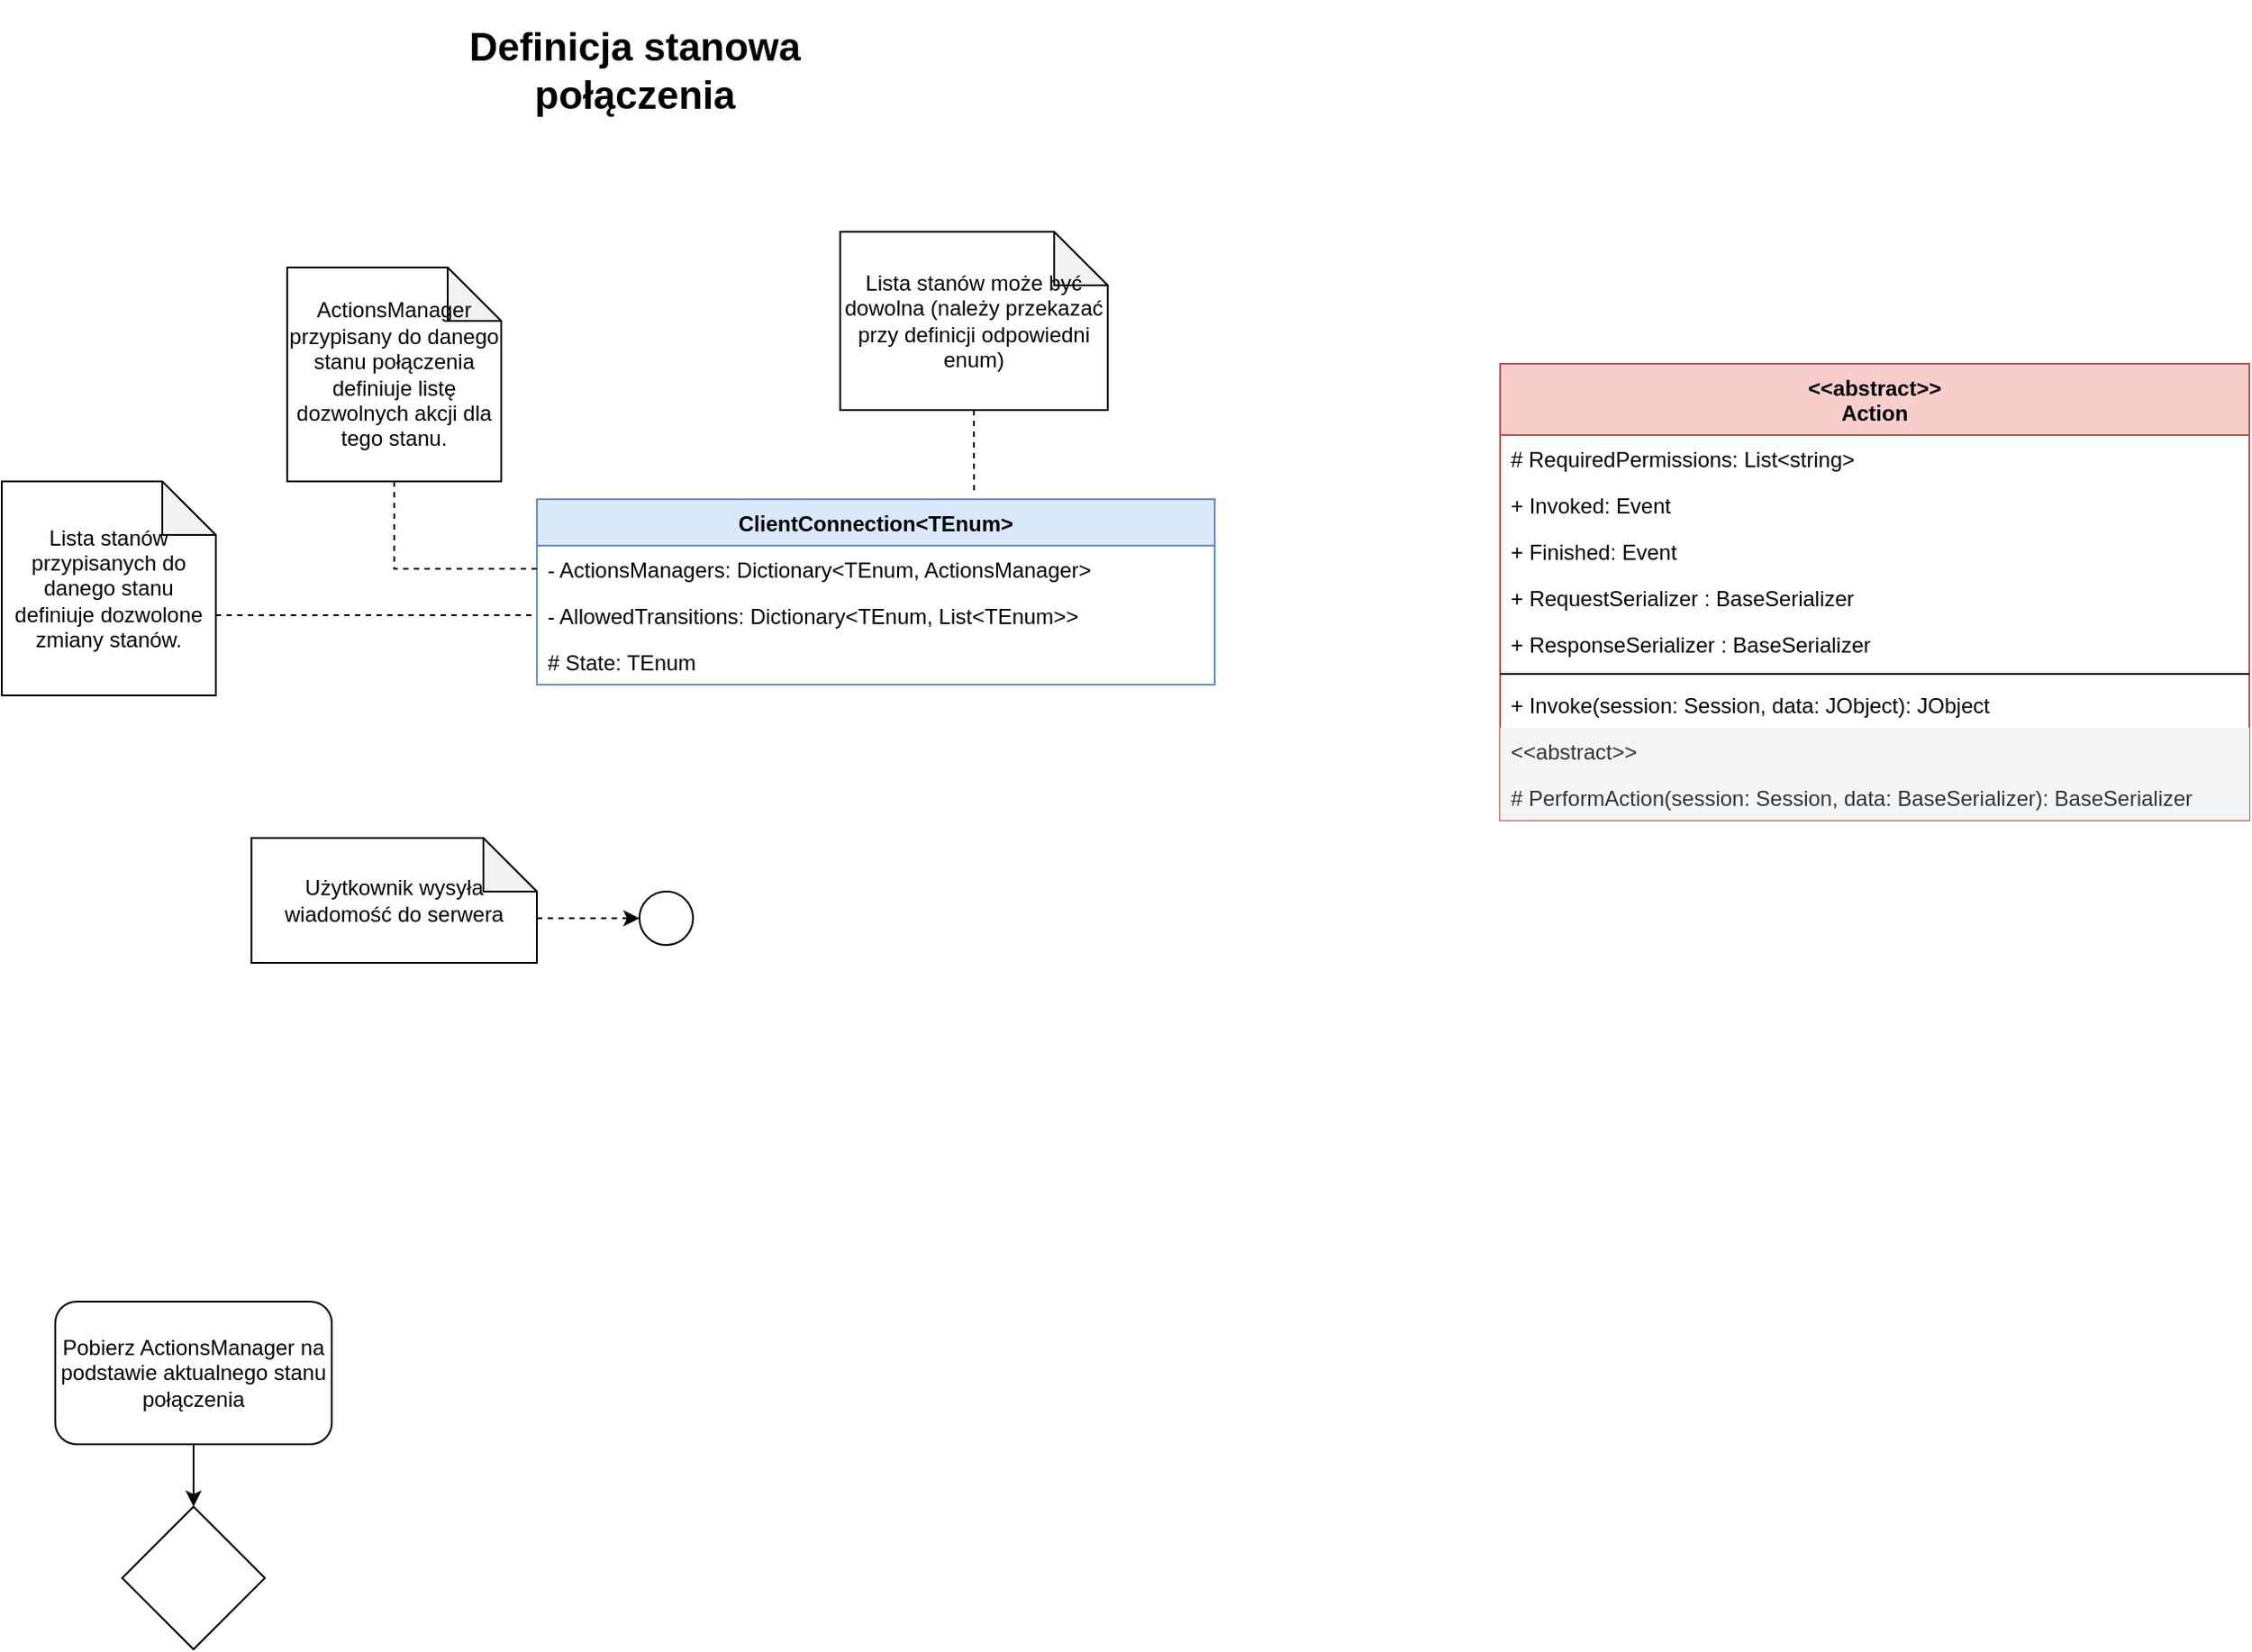 <mxfile version="13.10.8" type="device"><diagram id="qC6sXh2E-yP5nCaS-WRA" name="Page-1"><mxGraphModel dx="837" dy="669" grid="1" gridSize="10" guides="1" tooltips="1" connect="1" arrows="1" fold="1" page="1" pageScale="1" pageWidth="827" pageHeight="1169" math="0" shadow="0"><root><mxCell id="0"/><mxCell id="1" parent="0"/><mxCell id="N-cm59ixWJ2NA6jYM_2--1" value="&lt;b&gt;&lt;font style=&quot;font-size: 22px&quot;&gt;Definicja stanowa połączenia&lt;/font&gt;&lt;/b&gt;" style="text;html=1;strokeColor=none;fillColor=none;align=center;verticalAlign=middle;whiteSpace=wrap;rounded=0;" vertex="1" parent="1"><mxGeometry x="300" y="30" width="190" height="80" as="geometry"/></mxCell><mxCell id="N-cm59ixWJ2NA6jYM_2--6" value="ClientConnection&lt;TEnum&gt;" style="swimlane;fontStyle=1;align=center;verticalAlign=top;childLayout=stackLayout;horizontal=1;startSize=26;horizontalStack=0;resizeParent=1;resizeParentMax=0;resizeLast=0;collapsible=1;marginBottom=0;fillColor=#dae8fc;strokeColor=#6c8ebf;" vertex="1" parent="1"><mxGeometry x="340" y="310" width="380" height="104" as="geometry"/></mxCell><mxCell id="N-cm59ixWJ2NA6jYM_2--10" value="- ActionsManagers: Dictionary&lt;TEnum, ActionsManager&gt;" style="text;strokeColor=none;fillColor=none;align=left;verticalAlign=top;spacingLeft=4;spacingRight=4;overflow=hidden;rotatable=0;points=[[0,0.5],[1,0.5]];portConstraint=eastwest;" vertex="1" parent="N-cm59ixWJ2NA6jYM_2--6"><mxGeometry y="26" width="380" height="26" as="geometry"/></mxCell><mxCell id="N-cm59ixWJ2NA6jYM_2--34" value="- AllowedTransitions: Dictionary&lt;TEnum, List&lt;TEnum&gt;&gt;" style="text;strokeColor=none;fillColor=none;align=left;verticalAlign=top;spacingLeft=4;spacingRight=4;overflow=hidden;rotatable=0;points=[[0,0.5],[1,0.5]];portConstraint=eastwest;" vertex="1" parent="N-cm59ixWJ2NA6jYM_2--6"><mxGeometry y="52" width="380" height="26" as="geometry"/></mxCell><mxCell id="N-cm59ixWJ2NA6jYM_2--7" value="# State: TEnum" style="text;strokeColor=none;fillColor=none;align=left;verticalAlign=top;spacingLeft=4;spacingRight=4;overflow=hidden;rotatable=0;points=[[0,0.5],[1,0.5]];portConstraint=eastwest;" vertex="1" parent="N-cm59ixWJ2NA6jYM_2--6"><mxGeometry y="78" width="380" height="26" as="geometry"/></mxCell><mxCell id="N-cm59ixWJ2NA6jYM_2--36" style="edgeStyle=orthogonalEdgeStyle;rounded=0;orthogonalLoop=1;jettySize=auto;html=1;exitX=0.5;exitY=1;exitDx=0;exitDy=0;exitPerimeter=0;entryX=0;entryY=0.5;entryDx=0;entryDy=0;dashed=1;endArrow=none;endFill=0;" edge="1" parent="1" source="N-cm59ixWJ2NA6jYM_2--35" target="N-cm59ixWJ2NA6jYM_2--10"><mxGeometry relative="1" as="geometry"/></mxCell><mxCell id="N-cm59ixWJ2NA6jYM_2--35" value="ActionsManager przypisany do danego stanu połączenia definiuje listę dozwolnych akcji dla tego stanu." style="shape=note;whiteSpace=wrap;html=1;backgroundOutline=1;darkOpacity=0.05;strokeColor=#000000;" vertex="1" parent="1"><mxGeometry x="200" y="180" width="120" height="120" as="geometry"/></mxCell><mxCell id="N-cm59ixWJ2NA6jYM_2--39" style="edgeStyle=orthogonalEdgeStyle;rounded=0;orthogonalLoop=1;jettySize=auto;html=1;exitX=0;exitY=0;exitDx=120;exitDy=75;exitPerimeter=0;entryX=0;entryY=0.5;entryDx=0;entryDy=0;dashed=1;endArrow=none;endFill=0;" edge="1" parent="1" source="N-cm59ixWJ2NA6jYM_2--37" target="N-cm59ixWJ2NA6jYM_2--34"><mxGeometry relative="1" as="geometry"/></mxCell><mxCell id="N-cm59ixWJ2NA6jYM_2--37" value="Lista stanów przypisanych do danego stanu definiuje dozwolone zmiany stanów." style="shape=note;whiteSpace=wrap;html=1;backgroundOutline=1;darkOpacity=0.05;strokeColor=#000000;" vertex="1" parent="1"><mxGeometry x="40" y="300" width="120" height="120" as="geometry"/></mxCell><mxCell id="N-cm59ixWJ2NA6jYM_2--41" style="edgeStyle=orthogonalEdgeStyle;rounded=0;orthogonalLoop=1;jettySize=auto;html=1;exitX=0.5;exitY=1;exitDx=0;exitDy=0;exitPerimeter=0;entryX=0.645;entryY=-0.029;entryDx=0;entryDy=0;entryPerimeter=0;dashed=1;endArrow=none;endFill=0;" edge="1" parent="1" source="N-cm59ixWJ2NA6jYM_2--40" target="N-cm59ixWJ2NA6jYM_2--6"><mxGeometry relative="1" as="geometry"/></mxCell><mxCell id="N-cm59ixWJ2NA6jYM_2--40" value="Lista stanów może być dowolna (należy przekazać przy definicji odpowiedni enum)" style="shape=note;whiteSpace=wrap;html=1;backgroundOutline=1;darkOpacity=0.05;strokeColor=#000000;" vertex="1" parent="1"><mxGeometry x="510" y="160" width="150" height="100" as="geometry"/></mxCell><mxCell id="N-cm59ixWJ2NA6jYM_2--42" value="" style="ellipse;fillColor=#ffffff;strokeColor=#000000;" vertex="1" parent="1"><mxGeometry x="397.5" y="530" width="30" height="30" as="geometry"/></mxCell><mxCell id="N-cm59ixWJ2NA6jYM_2--44" value="" style="rhombus;whiteSpace=wrap;html=1;strokeColor=#000000;" vertex="1" parent="1"><mxGeometry x="107.5" y="875" width="80" height="80" as="geometry"/></mxCell><mxCell id="N-cm59ixWJ2NA6jYM_2--49" style="edgeStyle=orthogonalEdgeStyle;rounded=0;orthogonalLoop=1;jettySize=auto;html=1;exitX=0.5;exitY=1;exitDx=0;exitDy=0;entryX=0.5;entryY=0;entryDx=0;entryDy=0;endArrow=classic;endFill=1;" edge="1" parent="1" source="N-cm59ixWJ2NA6jYM_2--45" target="N-cm59ixWJ2NA6jYM_2--44"><mxGeometry relative="1" as="geometry"/></mxCell><mxCell id="N-cm59ixWJ2NA6jYM_2--45" value="Pobierz ActionsManager na podstawie aktualnego stanu połączenia" style="rounded=1;whiteSpace=wrap;html=1;strokeColor=#000000;" vertex="1" parent="1"><mxGeometry x="70" y="760" width="155" height="80" as="geometry"/></mxCell><mxCell id="N-cm59ixWJ2NA6jYM_2--47" style="edgeStyle=orthogonalEdgeStyle;rounded=0;orthogonalLoop=1;jettySize=auto;html=1;entryX=0;entryY=0.5;entryDx=0;entryDy=0;dashed=1;endArrow=classic;endFill=1;" edge="1" parent="1" target="N-cm59ixWJ2NA6jYM_2--42"><mxGeometry relative="1" as="geometry"><mxPoint x="340" y="545" as="sourcePoint"/><Array as="points"><mxPoint x="348" y="545"/></Array></mxGeometry></mxCell><mxCell id="N-cm59ixWJ2NA6jYM_2--46" value="Użytkownik wysyła wiadomość do serwera" style="shape=note;whiteSpace=wrap;html=1;backgroundOutline=1;darkOpacity=0.05;strokeColor=#000000;" vertex="1" parent="1"><mxGeometry x="180" y="500" width="160" height="70" as="geometry"/></mxCell><mxCell id="N-cm59ixWJ2NA6jYM_2--50" value="&lt;&lt;abstract&gt;&gt;&#xA;Action" style="swimlane;fontStyle=1;align=center;verticalAlign=top;childLayout=stackLayout;horizontal=1;startSize=40;horizontalStack=0;resizeParent=1;resizeParentMax=0;resizeLast=0;collapsible=1;marginBottom=0;strokeColor=#b85450;fillColor=#f8cecc;" vertex="1" parent="1"><mxGeometry x="880" y="234" width="420" height="256" as="geometry"/></mxCell><mxCell id="N-cm59ixWJ2NA6jYM_2--59" value="# RequiredPermissions: List&lt;string&gt;" style="text;strokeColor=none;fillColor=none;align=left;verticalAlign=top;spacingLeft=4;spacingRight=4;overflow=hidden;rotatable=0;points=[[0,0.5],[1,0.5]];portConstraint=eastwest;" vertex="1" parent="N-cm59ixWJ2NA6jYM_2--50"><mxGeometry y="40" width="420" height="26" as="geometry"/></mxCell><mxCell id="N-cm59ixWJ2NA6jYM_2--51" value="+ Invoked: Event" style="text;strokeColor=none;fillColor=none;align=left;verticalAlign=top;spacingLeft=4;spacingRight=4;overflow=hidden;rotatable=0;points=[[0,0.5],[1,0.5]];portConstraint=eastwest;" vertex="1" parent="N-cm59ixWJ2NA6jYM_2--50"><mxGeometry y="66" width="420" height="26" as="geometry"/></mxCell><mxCell id="N-cm59ixWJ2NA6jYM_2--54" value="+ Finished: Event" style="text;strokeColor=none;fillColor=none;align=left;verticalAlign=top;spacingLeft=4;spacingRight=4;overflow=hidden;rotatable=0;points=[[0,0.5],[1,0.5]];portConstraint=eastwest;" vertex="1" parent="N-cm59ixWJ2NA6jYM_2--50"><mxGeometry y="92" width="420" height="26" as="geometry"/></mxCell><mxCell id="N-cm59ixWJ2NA6jYM_2--55" value="+ RequestSerializer : BaseSerializer" style="text;strokeColor=none;fillColor=none;align=left;verticalAlign=top;spacingLeft=4;spacingRight=4;overflow=hidden;rotatable=0;points=[[0,0.5],[1,0.5]];portConstraint=eastwest;" vertex="1" parent="N-cm59ixWJ2NA6jYM_2--50"><mxGeometry y="118" width="420" height="26" as="geometry"/></mxCell><mxCell id="N-cm59ixWJ2NA6jYM_2--56" value="+ ResponseSerializer : BaseSerializer" style="text;strokeColor=none;fillColor=none;align=left;verticalAlign=top;spacingLeft=4;spacingRight=4;overflow=hidden;rotatable=0;points=[[0,0.5],[1,0.5]];portConstraint=eastwest;" vertex="1" parent="N-cm59ixWJ2NA6jYM_2--50"><mxGeometry y="144" width="420" height="26" as="geometry"/></mxCell><mxCell id="N-cm59ixWJ2NA6jYM_2--52" value="" style="line;strokeWidth=1;fillColor=none;align=left;verticalAlign=middle;spacingTop=-1;spacingLeft=3;spacingRight=3;rotatable=0;labelPosition=right;points=[];portConstraint=eastwest;" vertex="1" parent="N-cm59ixWJ2NA6jYM_2--50"><mxGeometry y="170" width="420" height="8" as="geometry"/></mxCell><mxCell id="N-cm59ixWJ2NA6jYM_2--53" value="+ Invoke(session: Session, data: JObject): JObject" style="text;strokeColor=none;fillColor=none;align=left;verticalAlign=top;spacingLeft=4;spacingRight=4;overflow=hidden;rotatable=0;points=[[0,0.5],[1,0.5]];portConstraint=eastwest;" vertex="1" parent="N-cm59ixWJ2NA6jYM_2--50"><mxGeometry y="178" width="420" height="26" as="geometry"/></mxCell><mxCell id="N-cm59ixWJ2NA6jYM_2--58" value="&lt;&lt;abstract&gt;&gt;" style="text;align=left;verticalAlign=top;spacingLeft=4;spacingRight=4;overflow=hidden;rotatable=0;points=[[0,0.5],[1,0.5]];portConstraint=eastwest;fillColor=#f5f5f5;fontColor=#333333;" vertex="1" parent="N-cm59ixWJ2NA6jYM_2--50"><mxGeometry y="204" width="420" height="26" as="geometry"/></mxCell><mxCell id="N-cm59ixWJ2NA6jYM_2--57" value="# PerformAction(session: Session, data: BaseSerializer): BaseSerializer" style="text;fillColor=#f5f5f5;align=left;verticalAlign=top;spacingLeft=4;spacingRight=4;overflow=hidden;rotatable=0;points=[[0,0.5],[1,0.5]];portConstraint=eastwest;fontColor=#333333;" vertex="1" parent="N-cm59ixWJ2NA6jYM_2--50"><mxGeometry y="230" width="420" height="26" as="geometry"/></mxCell></root></mxGraphModel></diagram></mxfile>